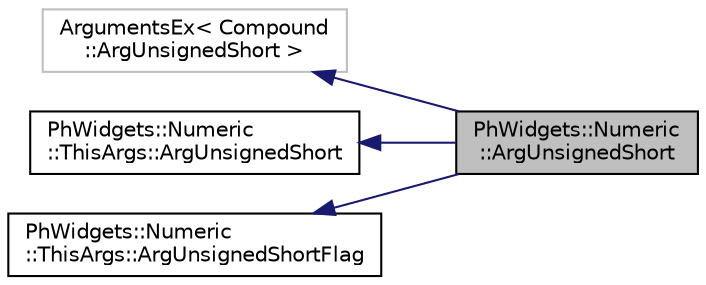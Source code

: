 digraph "PhWidgets::Numeric::ArgUnsignedShort"
{
  edge [fontname="Helvetica",fontsize="10",labelfontname="Helvetica",labelfontsize="10"];
  node [fontname="Helvetica",fontsize="10",shape=record];
  rankdir="LR";
  Node7 [label="PhWidgets::Numeric\l::ArgUnsignedShort",height=0.2,width=0.4,color="black", fillcolor="grey75", style="filled", fontcolor="black"];
  Node8 -> Node7 [dir="back",color="midnightblue",fontsize="10",style="solid",fontname="Helvetica"];
  Node8 [label="ArgumentsEx\< Compound\l::ArgUnsignedShort \>",height=0.2,width=0.4,color="grey75", fillcolor="white", style="filled"];
  Node9 -> Node7 [dir="back",color="midnightblue",fontsize="10",style="solid",fontname="Helvetica"];
  Node9 [label="PhWidgets::Numeric\l::ThisArgs::ArgUnsignedShort",height=0.2,width=0.4,color="black", fillcolor="white", style="filled",URL="$struct_ph_widgets_1_1_numeric_1_1_this_args_1_1_arg_unsigned_short.html"];
  Node10 -> Node7 [dir="back",color="midnightblue",fontsize="10",style="solid",fontname="Helvetica"];
  Node10 [label="PhWidgets::Numeric\l::ThisArgs::ArgUnsignedShortFlag",height=0.2,width=0.4,color="black", fillcolor="white", style="filled",URL="$struct_ph_widgets_1_1_numeric_1_1_this_args_1_1_arg_unsigned_short_flag.html"];
}
